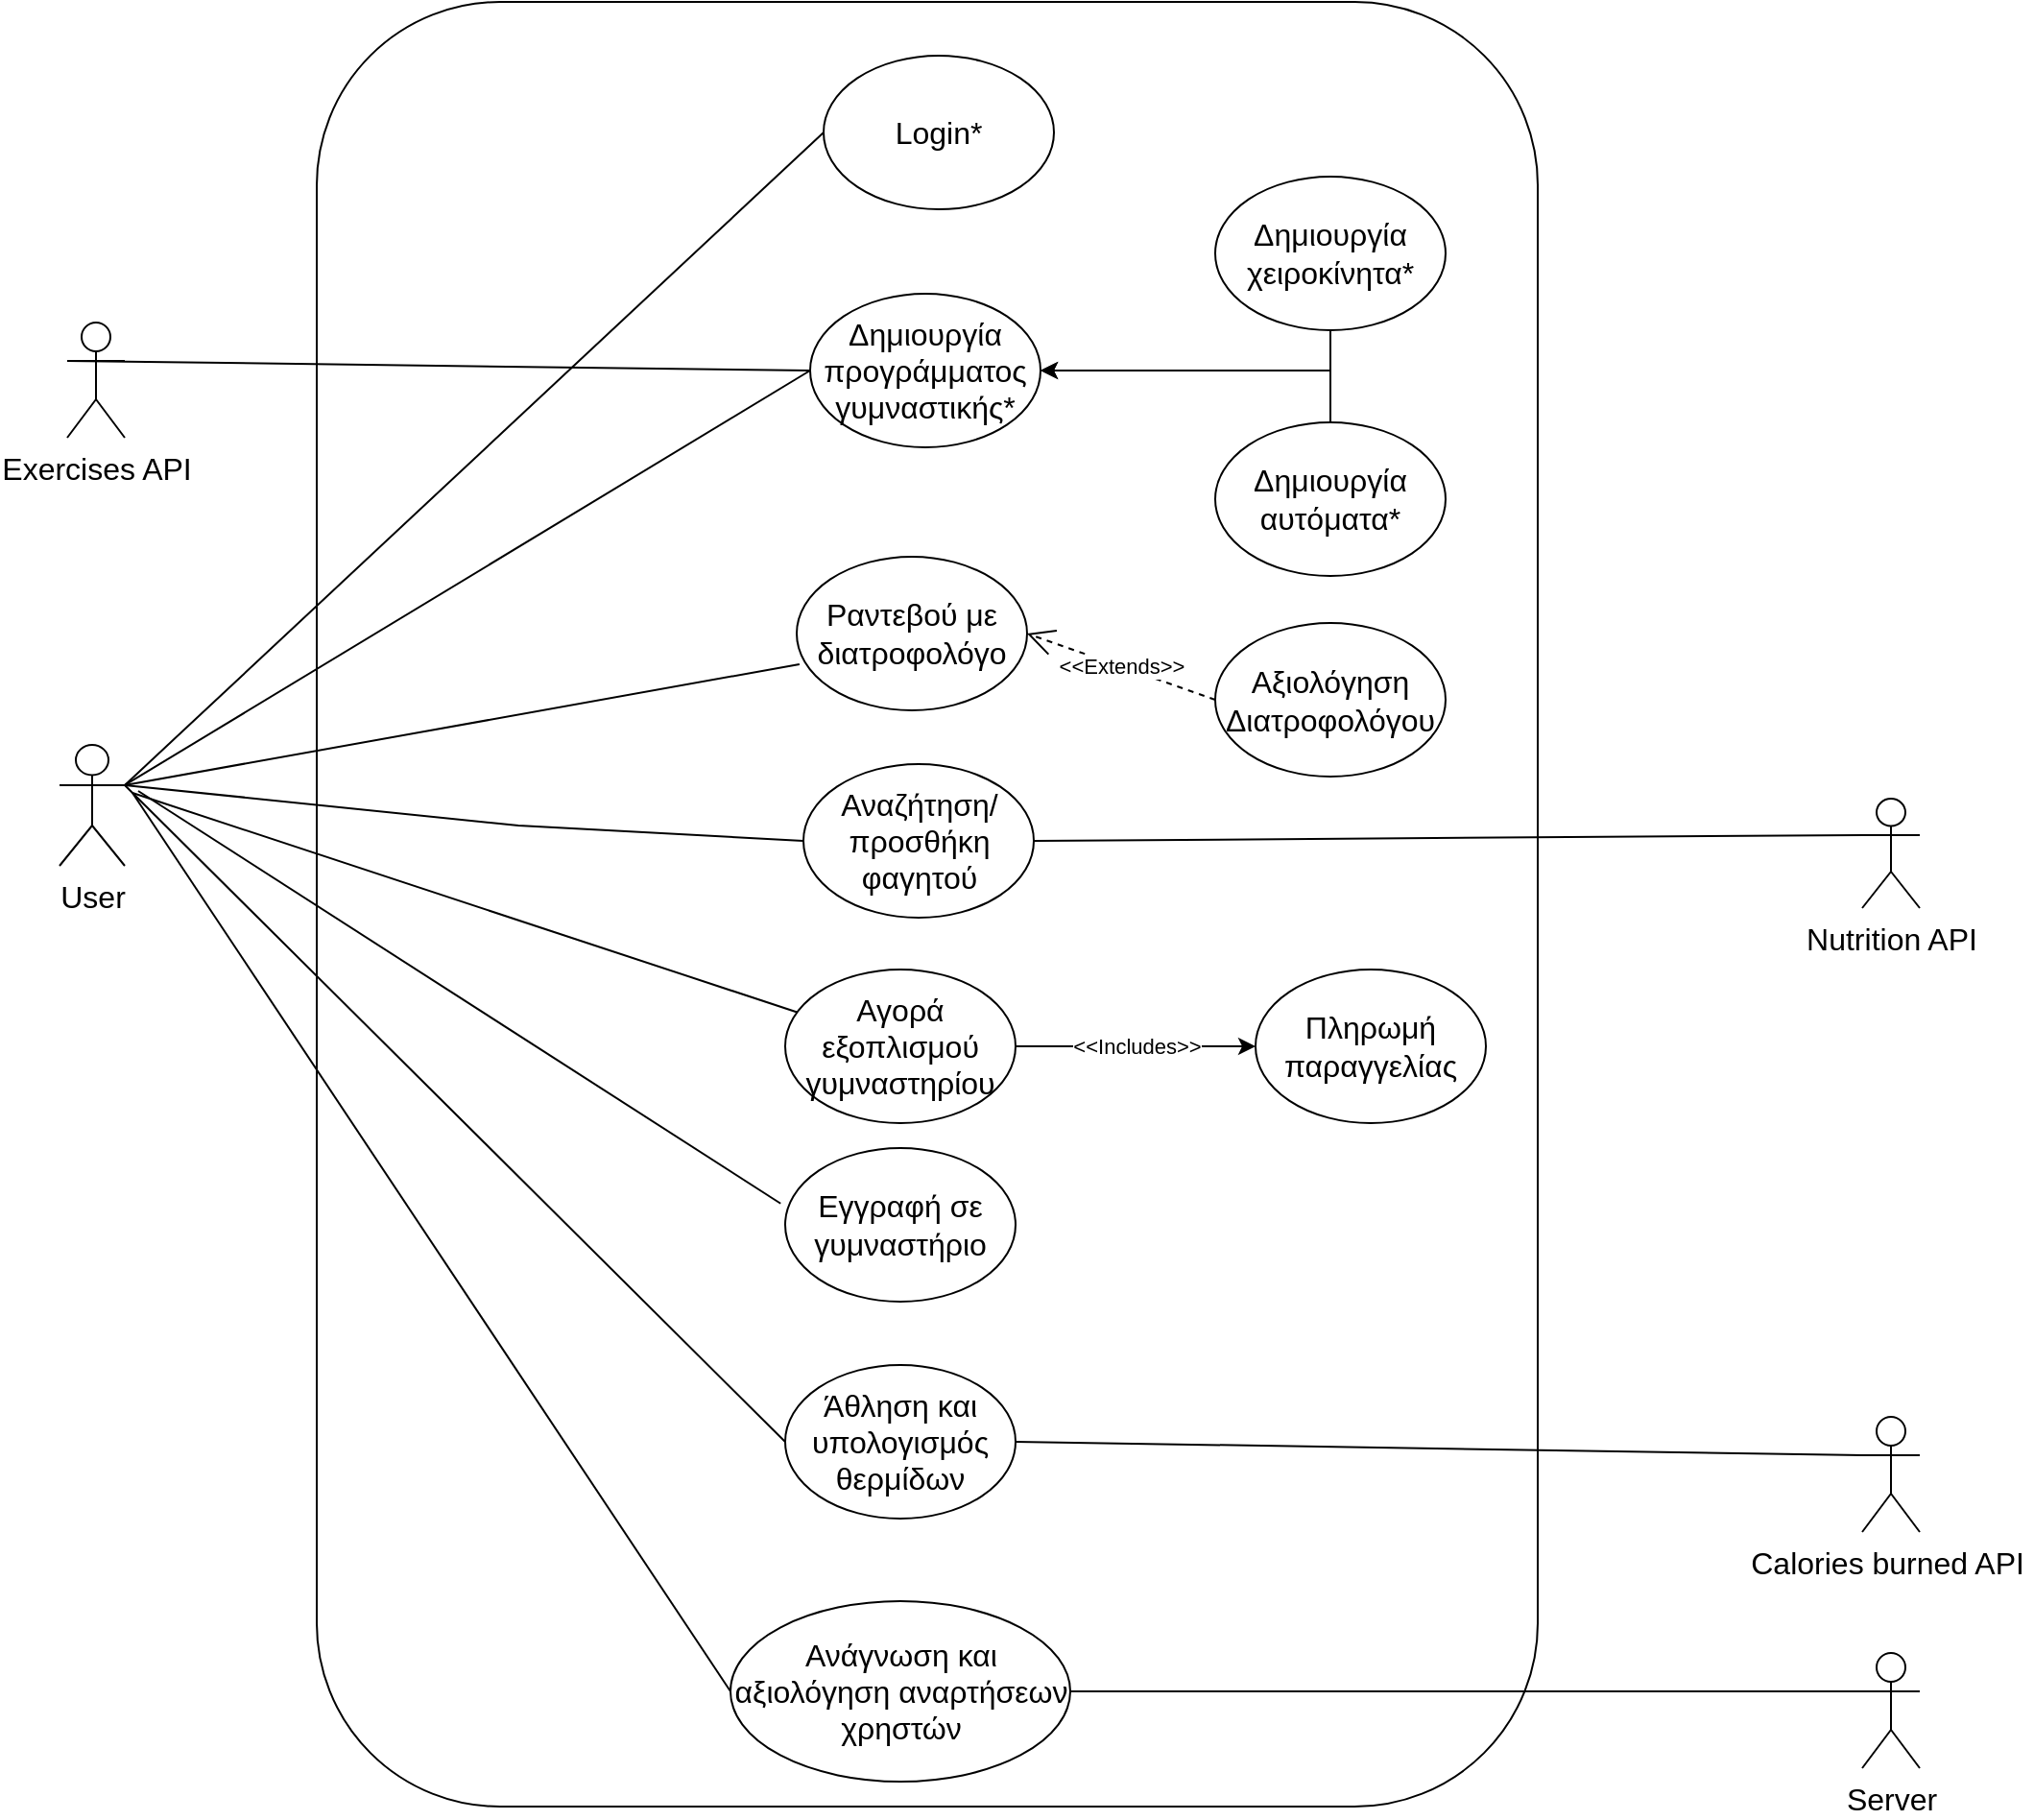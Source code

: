 <mxfile version="21.2.3" type="device">
  <diagram name="Σελίδα-1" id="OfP7a7ZooAeGWkXanjMZ">
    <mxGraphModel dx="3380" dy="1882" grid="0" gridSize="10" guides="1" tooltips="1" connect="1" arrows="1" fold="1" page="0" pageScale="1" pageWidth="827" pageHeight="1169" math="0" shadow="0">
      <root>
        <mxCell id="0" />
        <mxCell id="1" parent="0" />
        <mxCell id="Mqa3GtZOjsVlk9VuYsRe-48" value="" style="rounded=1;whiteSpace=wrap;html=1;" vertex="1" parent="1">
          <mxGeometry x="-355" y="-694" width="636" height="940" as="geometry" />
        </mxCell>
        <mxCell id="94BYPXPd6jrjr-9up-0Z-2" value="Login*" style="ellipse;whiteSpace=wrap;html=1;fontSize=16;" parent="1" vertex="1">
          <mxGeometry x="-91" y="-666" width="120" height="80" as="geometry" />
        </mxCell>
        <mxCell id="94BYPXPd6jrjr-9up-0Z-3" value="Ραντεβού με διατροφολόγο" style="ellipse;whiteSpace=wrap;html=1;fontSize=16;" parent="1" vertex="1">
          <mxGeometry x="-105" y="-405" width="120" height="80" as="geometry" />
        </mxCell>
        <mxCell id="94BYPXPd6jrjr-9up-0Z-4" value="User" style="shape=umlActor;verticalLabelPosition=bottom;verticalAlign=top;html=1;outlineConnect=0;fontSize=16;" parent="1" vertex="1">
          <mxGeometry x="-489" y="-307" width="34" height="63" as="geometry" />
        </mxCell>
        <mxCell id="94BYPXPd6jrjr-9up-0Z-6" value="Εγγραφή σε γυμναστήριο" style="ellipse;whiteSpace=wrap;html=1;fontSize=16;" parent="1" vertex="1">
          <mxGeometry x="-111" y="-97" width="120" height="80" as="geometry" />
        </mxCell>
        <mxCell id="94BYPXPd6jrjr-9up-0Z-7" value="&lt;p class=&quot;MsoNormal&quot;&gt;Άθληση και υπολογισμός θερμίδων&lt;/p&gt;" style="ellipse;whiteSpace=wrap;html=1;fontSize=16;" parent="1" vertex="1">
          <mxGeometry x="-111" y="16" width="120" height="80" as="geometry" />
        </mxCell>
        <mxCell id="Mqa3GtZOjsVlk9VuYsRe-18" value="&amp;lt;&amp;lt;Includes&amp;gt;&amp;gt;" style="rounded=0;orthogonalLoop=1;jettySize=auto;html=1;" edge="1" parent="1" source="94BYPXPd6jrjr-9up-0Z-8" target="JfX5F6fXUjC-5QbJWDw3-3">
          <mxGeometry relative="1" as="geometry" />
        </mxCell>
        <mxCell id="94BYPXPd6jrjr-9up-0Z-8" value="Αγορά εξοπλισμού γυμναστηρίου" style="ellipse;whiteSpace=wrap;html=1;fontSize=16;" parent="1" vertex="1">
          <mxGeometry x="-111" y="-190" width="120" height="80" as="geometry" />
        </mxCell>
        <mxCell id="94BYPXPd6jrjr-9up-0Z-9" value="Αναζήτηση/ προσθήκη φαγητού" style="ellipse;whiteSpace=wrap;html=1;fontSize=16;" parent="1" vertex="1">
          <mxGeometry x="-101.5" y="-297" width="120" height="80" as="geometry" />
        </mxCell>
        <mxCell id="94BYPXPd6jrjr-9up-0Z-10" value="&lt;p class=&quot;MsoNormal&quot;&gt;&lt;span style=&quot;mso-ignore:vglayout;position:relative;z-index:-1895819776&quot;&gt;&lt;/span&gt;&lt;span style=&quot;font-size:&lt;br/&gt;14.0pt;mso-bidi-font-size:10.0pt;font-family:&amp;quot;Arial&amp;quot;,sans-serif;mso-fareast-font-family:&lt;br/&gt;Arial&quot;&gt;Αξιολόγηση Διατροφολόγου&lt;/span&gt;&lt;/p&gt;" style="ellipse;whiteSpace=wrap;html=1;fontSize=16;" parent="1" vertex="1">
          <mxGeometry x="113" y="-370.5" width="120" height="80" as="geometry" />
        </mxCell>
        <mxCell id="94BYPXPd6jrjr-9up-0Z-17" value="Δημιουργία προγράμματος γυμναστικής*" style="ellipse;whiteSpace=wrap;html=1;fontSize=16;" parent="1" vertex="1">
          <mxGeometry x="-98" y="-542" width="120" height="80" as="geometry" />
        </mxCell>
        <mxCell id="94BYPXPd6jrjr-9up-0Z-25" style="edgeStyle=none;curved=1;rounded=0;orthogonalLoop=1;jettySize=auto;html=1;exitX=1;exitY=0;exitDx=0;exitDy=0;fontSize=12;startSize=8;endSize=8;" parent="1" source="94BYPXPd6jrjr-9up-0Z-17" target="94BYPXPd6jrjr-9up-0Z-17" edge="1">
          <mxGeometry relative="1" as="geometry" />
        </mxCell>
        <mxCell id="94BYPXPd6jrjr-9up-0Z-30" value="&lt;p class=&quot;MsoNormal&quot;&gt;Ανάγνωση και αξιολόγηση αναρτήσεων χρηστών&lt;/p&gt;" style="ellipse;whiteSpace=wrap;html=1;fontSize=16;" parent="1" vertex="1">
          <mxGeometry x="-139.5" y="139" width="177" height="94" as="geometry" />
        </mxCell>
        <mxCell id="JfX5F6fXUjC-5QbJWDw3-1" value="&lt;font style=&quot;font-size: 16px;&quot;&gt;Nutrition API&lt;/font&gt;" style="shape=umlActor;verticalLabelPosition=bottom;verticalAlign=top;html=1;outlineConnect=0;fontSize=14;" parent="1" vertex="1">
          <mxGeometry x="450" y="-279" width="30" height="57" as="geometry" />
        </mxCell>
        <mxCell id="JfX5F6fXUjC-5QbJWDw3-2" value="&lt;font style=&quot;font-size: 16px;&quot;&gt;Calories burned API&amp;nbsp;&lt;/font&gt;" style="shape=umlActor;verticalLabelPosition=bottom;verticalAlign=top;html=1;outlineConnect=0;" parent="1" vertex="1">
          <mxGeometry x="450" y="43" width="30" height="60" as="geometry" />
        </mxCell>
        <mxCell id="JfX5F6fXUjC-5QbJWDw3-3" value="&lt;span style=&quot;font-size: 16px; text-align: justify; background-color: initial;&quot;&gt;Πληρωμή&lt;br&gt;&lt;/span&gt;&lt;span style=&quot;font-size: 16px; text-align: justify; background-color: initial;&quot;&gt;παραγγελίας&lt;/span&gt;&lt;span style=&quot;font-size: 16px; text-align: justify; background-color: initial;&quot;&gt;&lt;br&gt;&lt;/span&gt;" style="ellipse;whiteSpace=wrap;html=1;" parent="1" vertex="1">
          <mxGeometry x="134" y="-190" width="120" height="80" as="geometry" />
        </mxCell>
        <mxCell id="JfX5F6fXUjC-5QbJWDw3-27" value="&lt;font style=&quot;font-size: 16px;&quot;&gt;Exercises API&lt;/font&gt;" style="shape=umlActor;verticalLabelPosition=bottom;verticalAlign=top;html=1;outlineConnect=0;fontSize=11;" parent="1" vertex="1">
          <mxGeometry x="-485" y="-527" width="30" height="60" as="geometry" />
        </mxCell>
        <mxCell id="vvCbteWZk8zb05onyKIn-2" value="&lt;font style=&quot;font-size: 16px;&quot;&gt;Server&lt;/font&gt;" style="shape=umlActor;verticalLabelPosition=bottom;verticalAlign=top;html=1;outlineConnect=0;fontSize=12;" parent="1" vertex="1">
          <mxGeometry x="450" y="166" width="30" height="60" as="geometry" />
        </mxCell>
        <mxCell id="Mqa3GtZOjsVlk9VuYsRe-2" value="" style="endArrow=none;html=1;rounded=0;entryX=0;entryY=0.5;entryDx=0;entryDy=0;exitX=1;exitY=0.333;exitDx=0;exitDy=0;exitPerimeter=0;" edge="1" parent="1" source="94BYPXPd6jrjr-9up-0Z-4" target="94BYPXPd6jrjr-9up-0Z-2">
          <mxGeometry width="50" height="50" relative="1" as="geometry">
            <mxPoint x="-394" y="-274" as="sourcePoint" />
            <mxPoint x="-355" y="-170" as="targetPoint" />
          </mxGeometry>
        </mxCell>
        <mxCell id="Mqa3GtZOjsVlk9VuYsRe-4" value="" style="endArrow=none;html=1;rounded=0;exitX=0;exitY=0.5;exitDx=0;exitDy=0;entryX=1;entryY=0.333;entryDx=0;entryDy=0;entryPerimeter=0;" edge="1" parent="1" source="94BYPXPd6jrjr-9up-0Z-9" target="94BYPXPd6jrjr-9up-0Z-4">
          <mxGeometry width="50" height="50" relative="1" as="geometry">
            <mxPoint x="-452" y="-22" as="sourcePoint" />
            <mxPoint x="-389" y="-265" as="targetPoint" />
            <Array as="points">
              <mxPoint x="-250" y="-265" />
            </Array>
          </mxGeometry>
        </mxCell>
        <mxCell id="Mqa3GtZOjsVlk9VuYsRe-12" value="" style="endArrow=none;html=1;rounded=0;entryX=1;entryY=0.5;entryDx=0;entryDy=0;exitX=0;exitY=0.333;exitDx=0;exitDy=0;exitPerimeter=0;" edge="1" parent="1" source="JfX5F6fXUjC-5QbJWDw3-1" target="94BYPXPd6jrjr-9up-0Z-9">
          <mxGeometry width="50" height="50" relative="1" as="geometry">
            <mxPoint x="308" y="-265" as="sourcePoint" />
            <mxPoint x="142" y="-260" as="targetPoint" />
          </mxGeometry>
        </mxCell>
        <mxCell id="Mqa3GtZOjsVlk9VuYsRe-13" value="" style="endArrow=none;html=1;rounded=0;entryX=0.012;entryY=0.7;entryDx=0;entryDy=0;entryPerimeter=0;exitX=1;exitY=0.333;exitDx=0;exitDy=0;exitPerimeter=0;" edge="1" parent="1" source="94BYPXPd6jrjr-9up-0Z-4" target="94BYPXPd6jrjr-9up-0Z-3">
          <mxGeometry width="50" height="50" relative="1" as="geometry">
            <mxPoint x="-389" y="-268" as="sourcePoint" />
            <mxPoint x="89" y="-38" as="targetPoint" />
          </mxGeometry>
        </mxCell>
        <mxCell id="Mqa3GtZOjsVlk9VuYsRe-14" value="&amp;lt;&amp;lt;Extends&amp;gt;&amp;gt;" style="endArrow=open;endSize=12;dashed=1;html=1;rounded=0;entryX=1;entryY=0.5;entryDx=0;entryDy=0;exitX=0;exitY=0.5;exitDx=0;exitDy=0;" edge="1" parent="1" source="94BYPXPd6jrjr-9up-0Z-10" target="94BYPXPd6jrjr-9up-0Z-3">
          <mxGeometry width="160" relative="1" as="geometry">
            <mxPoint x="-105" y="-176" as="sourcePoint" />
            <mxPoint x="55" y="-176" as="targetPoint" />
          </mxGeometry>
        </mxCell>
        <mxCell id="Mqa3GtZOjsVlk9VuYsRe-16" value="" style="endArrow=none;html=1;rounded=0;" edge="1" parent="1" source="94BYPXPd6jrjr-9up-0Z-8">
          <mxGeometry width="50" height="50" relative="1" as="geometry">
            <mxPoint x="39" y="12" as="sourcePoint" />
            <mxPoint x="-451" y="-282" as="targetPoint" />
          </mxGeometry>
        </mxCell>
        <mxCell id="Mqa3GtZOjsVlk9VuYsRe-19" value="" style="endArrow=none;html=1;rounded=0;exitX=-0.02;exitY=0.361;exitDx=0;exitDy=0;exitPerimeter=0;" edge="1" parent="1" source="94BYPXPd6jrjr-9up-0Z-6">
          <mxGeometry width="50" height="50" relative="1" as="geometry">
            <mxPoint x="-12" y="-47" as="sourcePoint" />
            <mxPoint x="-448" y="-283" as="targetPoint" />
          </mxGeometry>
        </mxCell>
        <mxCell id="Mqa3GtZOjsVlk9VuYsRe-21" value="" style="endArrow=none;html=1;rounded=0;exitX=0;exitY=0.5;exitDx=0;exitDy=0;entryX=1;entryY=0.333;entryDx=0;entryDy=0;entryPerimeter=0;" edge="1" parent="1" source="94BYPXPd6jrjr-9up-0Z-7" target="94BYPXPd6jrjr-9up-0Z-4">
          <mxGeometry width="50" height="50" relative="1" as="geometry">
            <mxPoint x="-12" y="-47" as="sourcePoint" />
            <mxPoint x="-390" y="-266" as="targetPoint" />
          </mxGeometry>
        </mxCell>
        <mxCell id="Mqa3GtZOjsVlk9VuYsRe-25" value="" style="endArrow=none;html=1;rounded=0;exitX=0;exitY=0.333;exitDx=0;exitDy=0;exitPerimeter=0;entryX=1;entryY=0.5;entryDx=0;entryDy=0;" edge="1" parent="1" source="JfX5F6fXUjC-5QbJWDw3-2" target="94BYPXPd6jrjr-9up-0Z-7">
          <mxGeometry width="50" height="50" relative="1" as="geometry">
            <mxPoint x="351" y="79" as="sourcePoint" />
            <mxPoint x="16" y="105" as="targetPoint" />
          </mxGeometry>
        </mxCell>
        <mxCell id="Mqa3GtZOjsVlk9VuYsRe-26" value="" style="endArrow=none;html=1;rounded=0;exitX=0;exitY=0.333;exitDx=0;exitDy=0;exitPerimeter=0;entryX=1;entryY=0.5;entryDx=0;entryDy=0;" edge="1" parent="1" source="vvCbteWZk8zb05onyKIn-2" target="94BYPXPd6jrjr-9up-0Z-30">
          <mxGeometry width="50" height="50" relative="1" as="geometry">
            <mxPoint x="413" y="198" as="sourcePoint" />
            <mxPoint x="78" y="224" as="targetPoint" />
          </mxGeometry>
        </mxCell>
        <mxCell id="Mqa3GtZOjsVlk9VuYsRe-27" value="" style="endArrow=none;html=1;rounded=0;entryX=0;entryY=0.5;entryDx=0;entryDy=0;" edge="1" parent="1" target="94BYPXPd6jrjr-9up-0Z-30">
          <mxGeometry width="50" height="50" relative="1" as="geometry">
            <mxPoint x="-451" y="-282" as="sourcePoint" />
            <mxPoint x="35" y="-219" as="targetPoint" />
          </mxGeometry>
        </mxCell>
        <mxCell id="Mqa3GtZOjsVlk9VuYsRe-31" style="edgeStyle=orthogonalEdgeStyle;rounded=0;orthogonalLoop=1;jettySize=auto;html=1;exitX=0.5;exitY=1;exitDx=0;exitDy=0;" edge="1" parent="1" source="94BYPXPd6jrjr-9up-0Z-9" target="94BYPXPd6jrjr-9up-0Z-9">
          <mxGeometry relative="1" as="geometry" />
        </mxCell>
        <mxCell id="Mqa3GtZOjsVlk9VuYsRe-35" value="" style="endArrow=none;html=1;rounded=0;entryX=0;entryY=0.5;entryDx=0;entryDy=0;exitX=1;exitY=0.333;exitDx=0;exitDy=0;exitPerimeter=0;" edge="1" parent="1" source="94BYPXPd6jrjr-9up-0Z-4" target="94BYPXPd6jrjr-9up-0Z-17">
          <mxGeometry width="50" height="50" relative="1" as="geometry">
            <mxPoint x="-392" y="-269" as="sourcePoint" />
            <mxPoint x="-91" y="-571" as="targetPoint" />
          </mxGeometry>
        </mxCell>
        <mxCell id="Mqa3GtZOjsVlk9VuYsRe-41" style="edgeStyle=orthogonalEdgeStyle;rounded=0;orthogonalLoop=1;jettySize=auto;html=1;exitX=0.5;exitY=1;exitDx=0;exitDy=0;entryX=1;entryY=0.5;entryDx=0;entryDy=0;" edge="1" parent="1" source="Mqa3GtZOjsVlk9VuYsRe-36" target="94BYPXPd6jrjr-9up-0Z-17">
          <mxGeometry relative="1" as="geometry" />
        </mxCell>
        <mxCell id="Mqa3GtZOjsVlk9VuYsRe-36" value="Δημιουργία χειροκίνητα*" style="ellipse;whiteSpace=wrap;html=1;fontSize=16;" vertex="1" parent="1">
          <mxGeometry x="113" y="-603" width="120" height="80" as="geometry" />
        </mxCell>
        <mxCell id="Mqa3GtZOjsVlk9VuYsRe-39" style="edgeStyle=orthogonalEdgeStyle;rounded=0;orthogonalLoop=1;jettySize=auto;html=1;exitX=0.5;exitY=0;exitDx=0;exitDy=0;entryX=1;entryY=0.5;entryDx=0;entryDy=0;" edge="1" parent="1" source="Mqa3GtZOjsVlk9VuYsRe-37" target="94BYPXPd6jrjr-9up-0Z-17">
          <mxGeometry relative="1" as="geometry" />
        </mxCell>
        <mxCell id="Mqa3GtZOjsVlk9VuYsRe-37" value="Δημιουργία αυτόματα*" style="ellipse;whiteSpace=wrap;html=1;fontSize=16;" vertex="1" parent="1">
          <mxGeometry x="113" y="-475" width="120" height="80" as="geometry" />
        </mxCell>
        <mxCell id="Mqa3GtZOjsVlk9VuYsRe-45" value="" style="endArrow=none;html=1;rounded=0;entryX=0;entryY=0.333;entryDx=0;entryDy=0;entryPerimeter=0;exitX=0;exitY=0.5;exitDx=0;exitDy=0;" edge="1" parent="1" source="94BYPXPd6jrjr-9up-0Z-17" target="JfX5F6fXUjC-5QbJWDw3-27">
          <mxGeometry width="50" height="50" relative="1" as="geometry">
            <mxPoint x="-12" y="-308" as="sourcePoint" />
            <mxPoint x="38" y="-358" as="targetPoint" />
          </mxGeometry>
        </mxCell>
      </root>
    </mxGraphModel>
  </diagram>
</mxfile>
